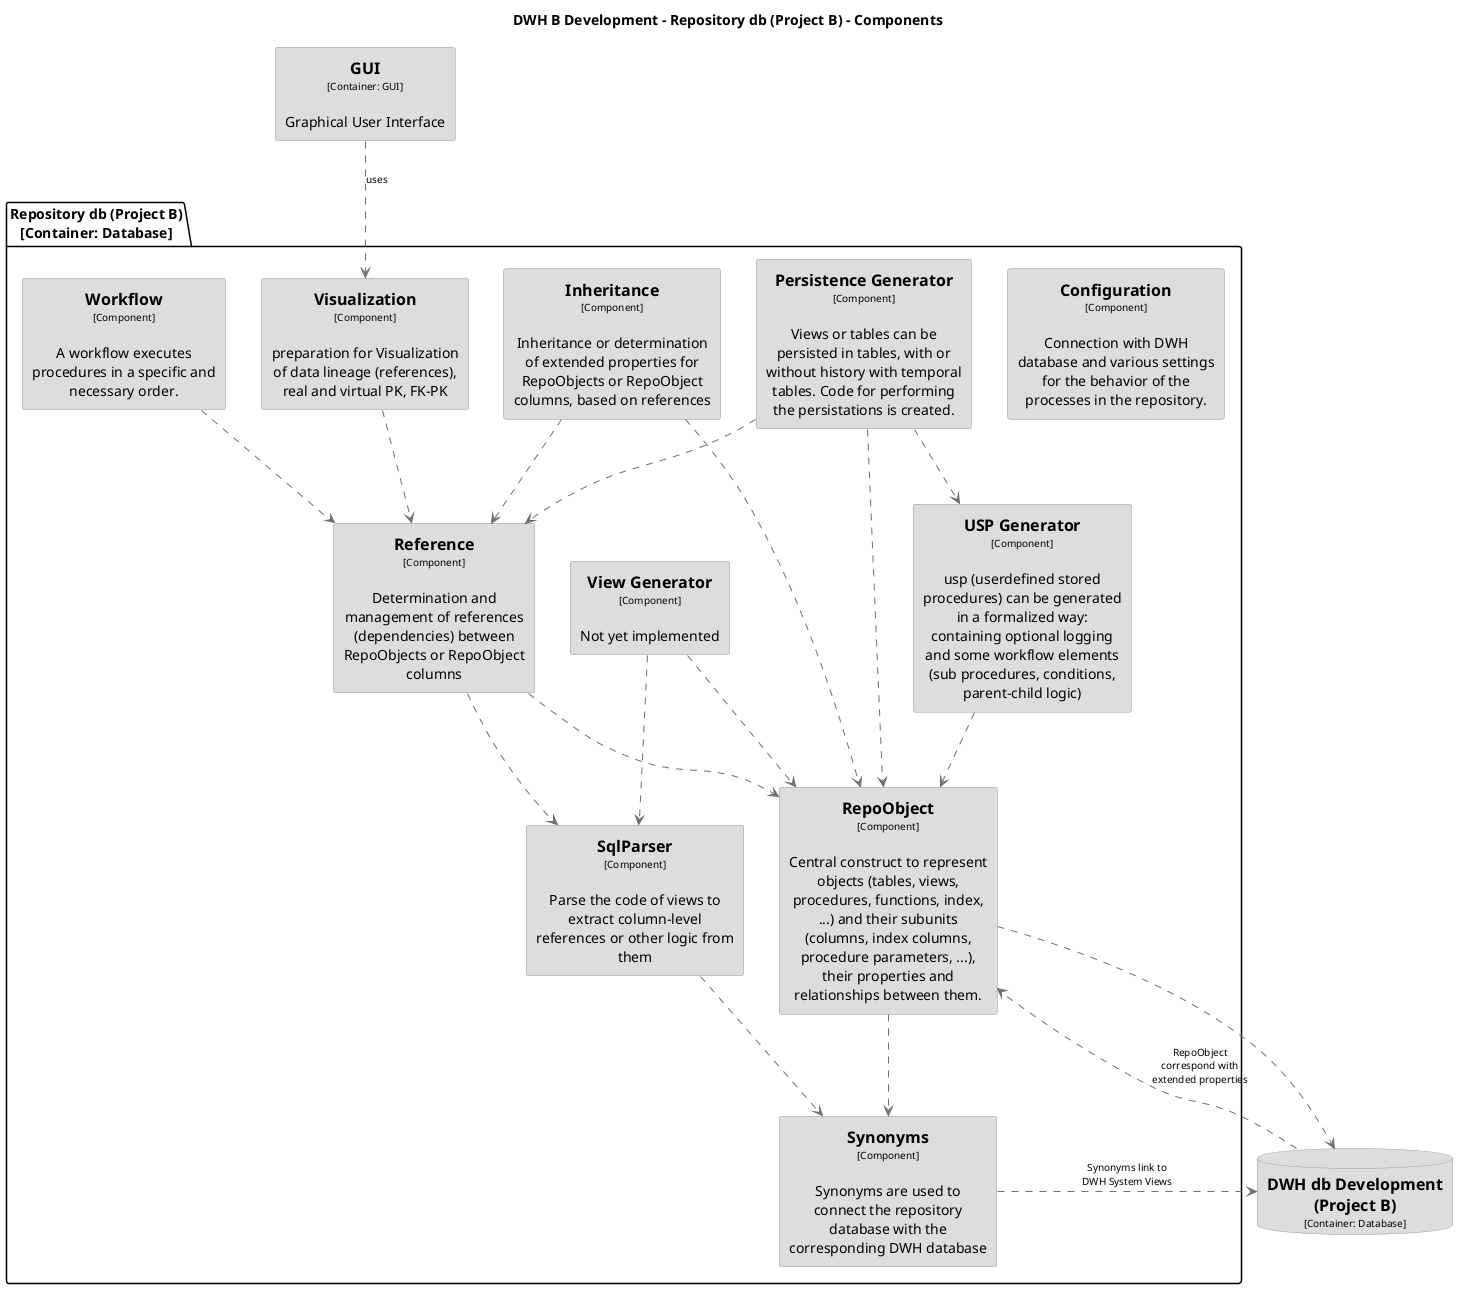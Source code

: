 @startuml(id=DWHBDevelopment-RepositorydbProjectB-Component)
title DWH B Development - Repository db (Project B) - Components

skinparam {
  shadowing false
  arrowFontSize 10
  defaultTextAlignment center
  wrapWidth 200
  maxMessageSize 100
}
hide stereotype
top to bottom direction
skinparam rectangle<<11>> {
  BackgroundColor #dddddd
  FontColor #000000
  BorderColor #9A9A9A
}
skinparam rectangle<<12>> {
  BackgroundColor #dddddd
  FontColor #000000
  BorderColor #9A9A9A
}
skinparam rectangle<<13>> {
  BackgroundColor #dddddd
  FontColor #000000
  BorderColor #9A9A9A
}
skinparam rectangle<<14>> {
  BackgroundColor #dddddd
  FontColor #000000
  BorderColor #9A9A9A
}
skinparam rectangle<<15>> {
  BackgroundColor #dddddd
  FontColor #000000
  BorderColor #9A9A9A
}
skinparam rectangle<<16>> {
  BackgroundColor #dddddd
  FontColor #000000
  BorderColor #9A9A9A
}
skinparam database<<17>> {
  BackgroundColor #dddddd
  FontColor #000000
  BorderColor #9A9A9A
}
skinparam rectangle<<6>> {
  BackgroundColor #dddddd
  FontColor #000000
  BorderColor #9A9A9A
}
skinparam rectangle<<7>> {
  BackgroundColor #dddddd
  FontColor #000000
  BorderColor #9A9A9A
}
skinparam rectangle<<8>> {
  BackgroundColor #dddddd
  FontColor #000000
  BorderColor #9A9A9A
}
skinparam rectangle<<9>> {
  BackgroundColor #dddddd
  FontColor #000000
  BorderColor #9A9A9A
}
skinparam rectangle<<10>> {
  BackgroundColor #dddddd
  FontColor #000000
  BorderColor #9A9A9A
}
skinparam rectangle<<21>> {
  BackgroundColor #dddddd
  FontColor #000000
  BorderColor #9A9A9A
}
database "==DWH db Development (Project B)\n<size:10>[Container: Database]</size>" <<17>> as 17
rectangle "==GUI\n<size:10>[Container: GUI]</size>\n\nGraphical User Interface" <<21>> as 21
package "Repository db (Project B)\n[Container: Database]" {
  rectangle "==Configuration\n<size:10>[Component]</size>\n\nConnection with DWH database and various settings for the behavior of the processes in the repository." <<7>> as 7
  rectangle "==Inheritance\n<size:10>[Component]</size>\n\nInheritance or determination of extended properties for RepoObjects or RepoObject columns, based on references" <<11>> as 11
  rectangle "==Persistence Generator\n<size:10>[Component]</size>\n\nViews or tables can be persisted in tables, with or without history with temporal tables. Code for performing the persistations is created." <<13>> as 13
  rectangle "==Reference\n<size:10>[Component]</size>\n\nDetermination and management of references (dependencies) between RepoObjects or RepoObject columns" <<10>> as 10
  rectangle "==RepoObject\n<size:10>[Component]</size>\n\nCentral construct to represent objects (tables, views, procedures, functions, index, ...) and their subunits (columns, index columns, procedure parameters, ...), their properties and relationships between them." <<8>> as 8
  rectangle "==SqlParser\n<size:10>[Component]</size>\n\nParse the code of views to extract column-level references or other logic from them" <<9>> as 9
  rectangle "==Synonyms\n<size:10>[Component]</size>\n\nSynonyms are used to connect the repository database with the corresponding DWH database" <<6>> as 6
  rectangle "==USP Generator\n<size:10>[Component]</size>\n\nusp (userdefined stored procedures) can be generated in a formalized way: containing optional logging and some workflow elements (sub procedures, conditions, parent-child logic)" <<12>> as 12
  rectangle "==View Generator\n<size:10>[Component]</size>\n\nNot yet implemented" <<14>> as 14
  rectangle "==Visualization\n<size:10>[Component]</size>\n\npreparation for Visualization of data lineage (references), real and virtual PK, FK-PK" <<16>> as 16
  rectangle "==Workflow\n<size:10>[Component]</size>\n\nA workflow executes procedures in a specific and necessary order." <<15>> as 15
}
17 .[#707070].> 8 : "RepoObject correspond with extended properties"
21 .[#707070].> 16 : "uses"
11 .[#707070].> 10 : ""
11 .[#707070].> 8 : ""
13 .[#707070].> 10 : ""
13 .[#707070].> 8 : ""
13 .[#707070].> 12 : ""
10 .[#707070].> 8 : ""
10 .[#707070].> 9 : ""
8 .[#707070].> 17 : ""
8 .[#707070].> 6 : ""
9 .[#707070].> 6 : ""
6 .[#707070].> 17 : "Synonyms link to DWH System Views"
12 .[#707070].> 8 : ""
14 .[#707070].> 8 : ""
14 .[#707070].> 9 : ""
16 .[#707070].> 10 : ""
15 .[#707070].> 10 : ""
@enduml